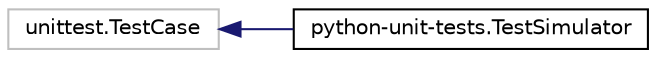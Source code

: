digraph "Graphical Class Hierarchy"
{
 // LATEX_PDF_SIZE
  edge [fontname="Helvetica",fontsize="10",labelfontname="Helvetica",labelfontsize="10"];
  node [fontname="Helvetica",fontsize="10",shape=record];
  rankdir="LR";
  Node3717 [label="unittest.TestCase",height=0.2,width=0.4,color="grey75", fillcolor="white", style="filled",tooltip=" "];
  Node3717 -> Node0 [dir="back",color="midnightblue",fontsize="10",style="solid",fontname="Helvetica"];
  Node0 [label="python-unit-tests.TestSimulator",height=0.2,width=0.4,color="black", fillcolor="white", style="filled",URL="$classpython-unit-tests_1_1_test_simulator.html",tooltip="TestSimulator class."];
}
